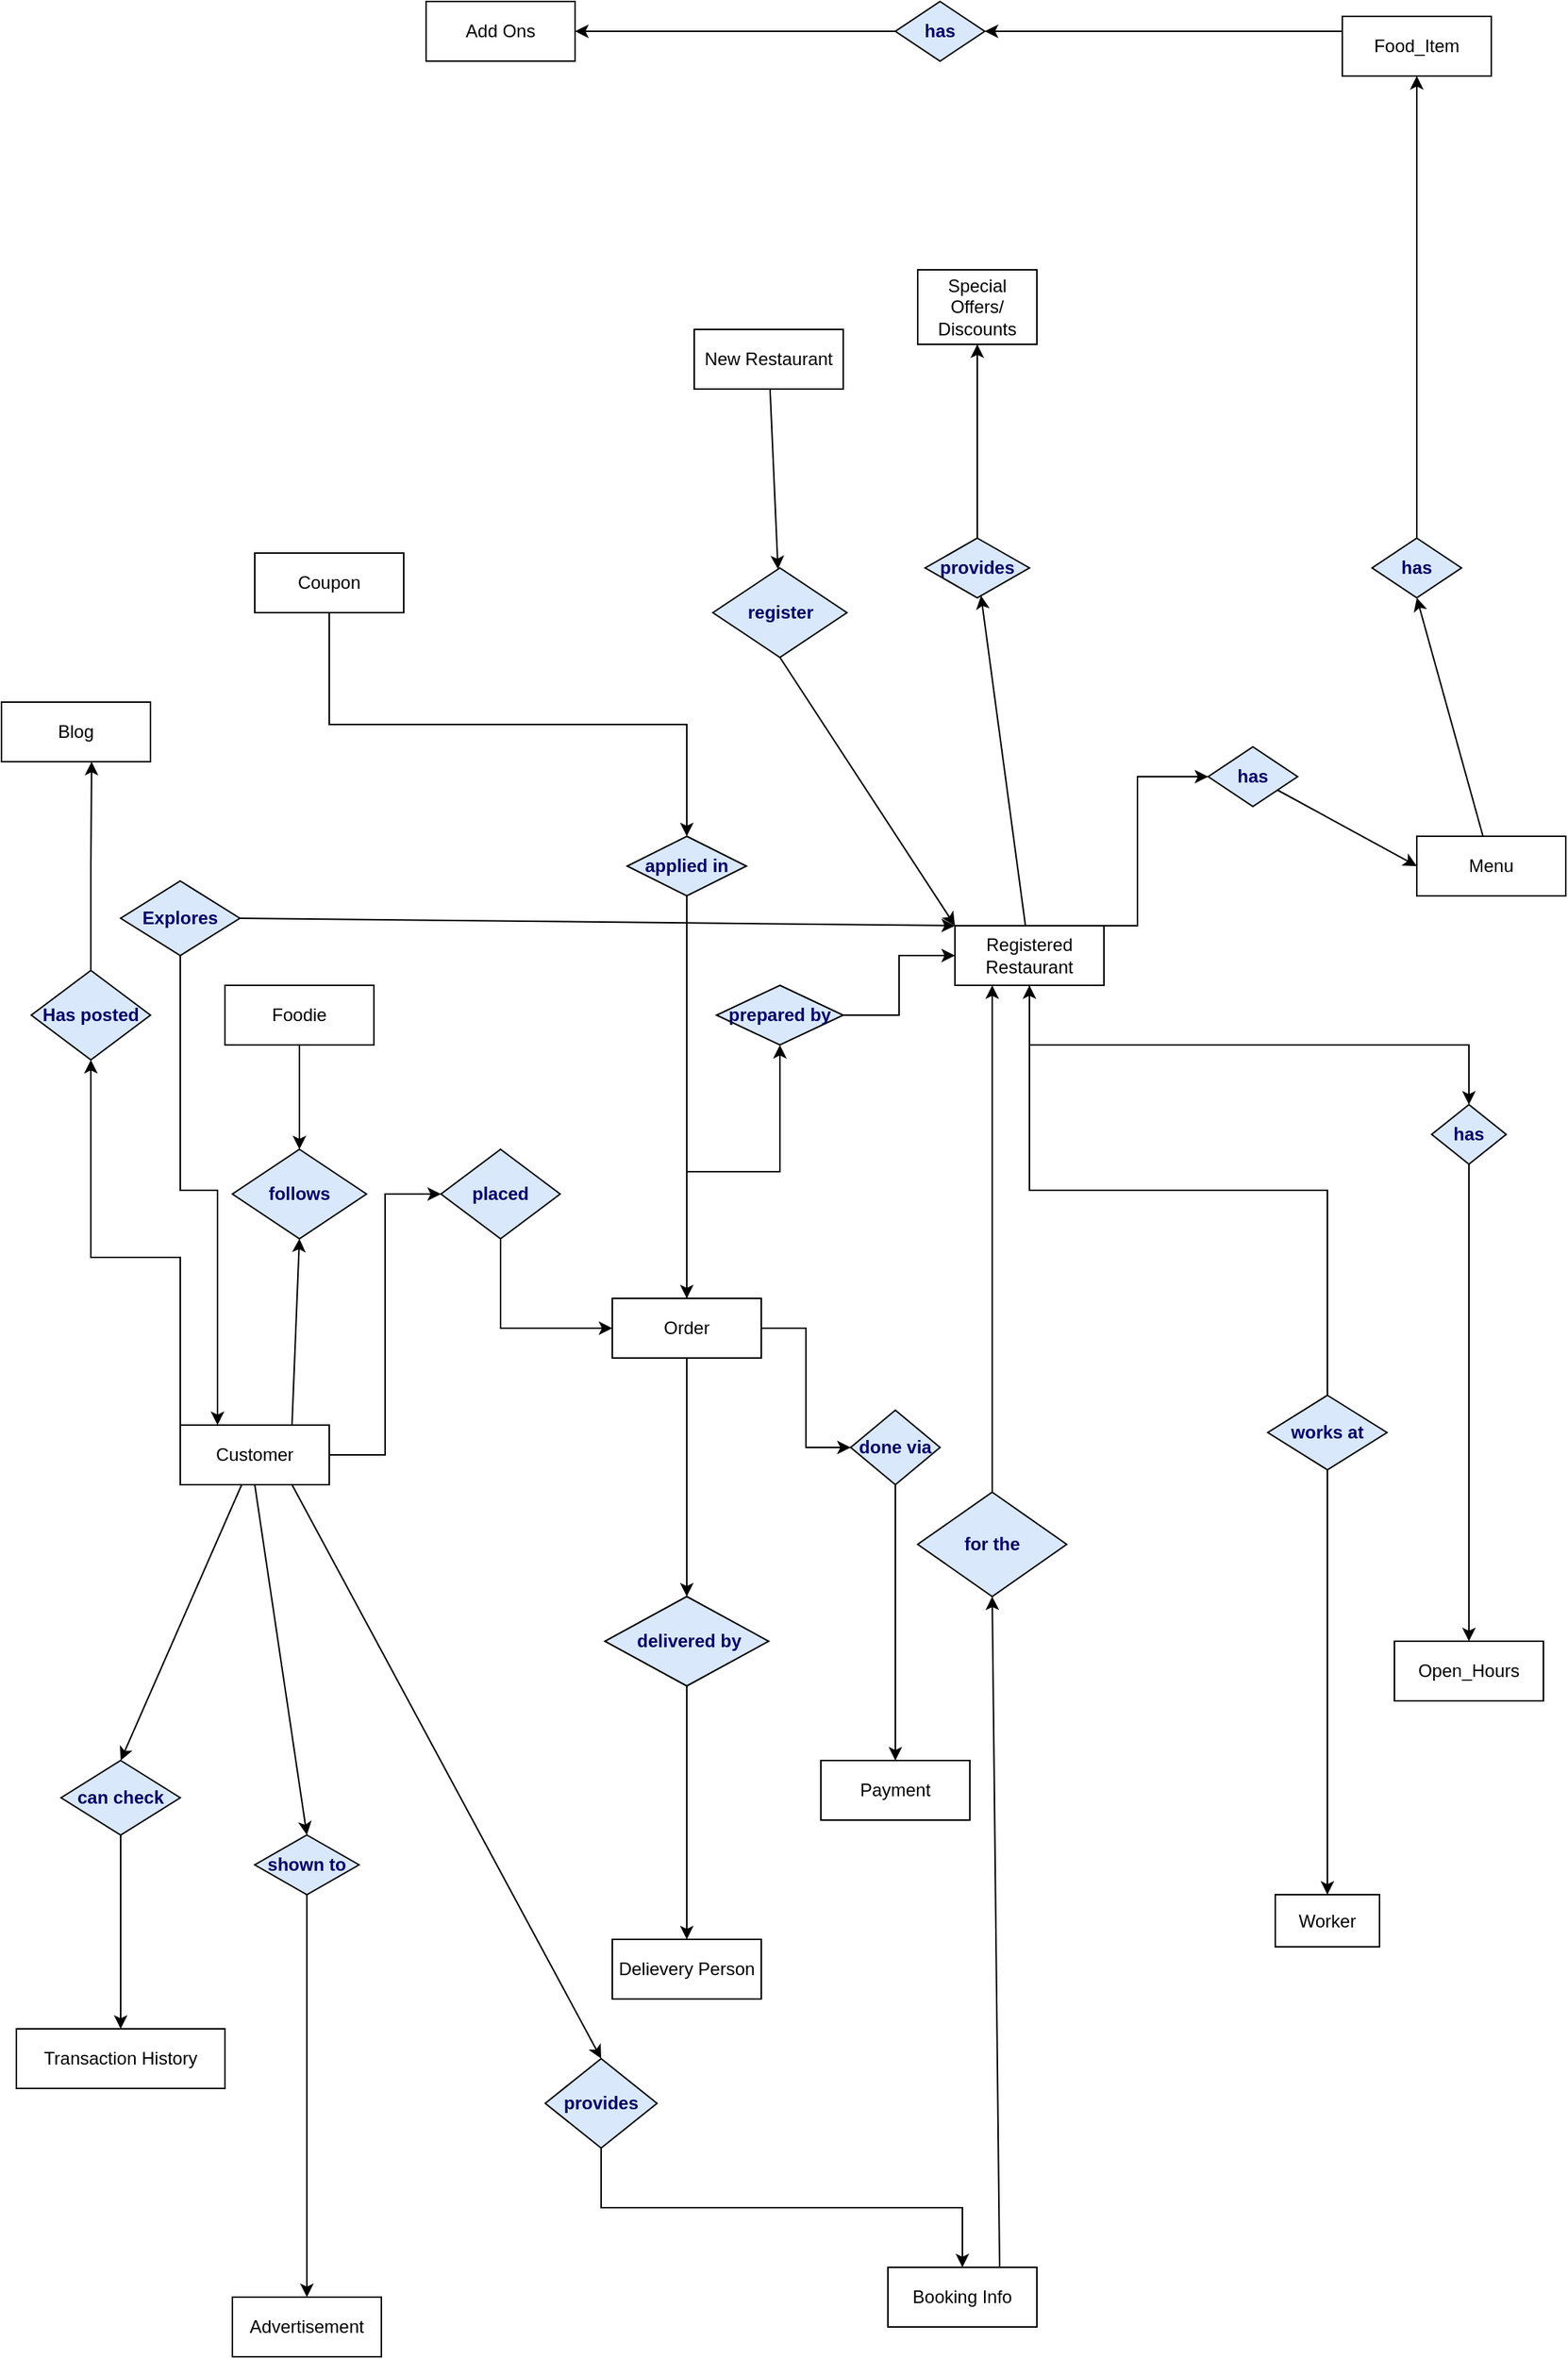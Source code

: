 <mxfile version="22.1.16" type="github">
  <diagram id="R2lEEEUBdFMjLlhIrx00" name="Page-1">
    <mxGraphModel dx="1500" dy="883" grid="1" gridSize="10" guides="1" tooltips="1" connect="1" arrows="1" fold="1" page="1" pageScale="1" pageWidth="1100" pageHeight="1700" math="0" shadow="0" extFonts="Permanent Marker^https://fonts.googleapis.com/css?family=Permanent+Marker">
      <root>
        <mxCell id="0" />
        <mxCell id="1" parent="0" />
        <mxCell id="SwKZbsGES2z7DBq1MBqL-47" style="edgeStyle=elbowEdgeStyle;rounded=0;orthogonalLoop=1;jettySize=auto;elbow=vertical;html=1;exitX=0;exitY=0.5;exitDx=0;exitDy=0;" parent="1" source="SwKZbsGES2z7DBq1MBqL-1" target="SwKZbsGES2z7DBq1MBqL-16" edge="1">
          <mxGeometry relative="1" as="geometry" />
        </mxCell>
        <mxCell id="SwKZbsGES2z7DBq1MBqL-49" style="rounded=0;orthogonalLoop=1;jettySize=auto;elbow=vertical;html=1;exitX=0.75;exitY=0;exitDx=0;exitDy=0;entryX=0.5;entryY=1;entryDx=0;entryDy=0;" parent="1" source="SwKZbsGES2z7DBq1MBqL-1" target="SwKZbsGES2z7DBq1MBqL-24" edge="1">
          <mxGeometry relative="1" as="geometry" />
        </mxCell>
        <mxCell id="SwKZbsGES2z7DBq1MBqL-50" style="rounded=0;orthogonalLoop=1;jettySize=auto;html=1;exitX=1;exitY=0.5;exitDx=0;exitDy=0;entryX=0;entryY=0.5;entryDx=0;entryDy=0;edgeStyle=elbowEdgeStyle;" parent="1" source="SwKZbsGES2z7DBq1MBqL-1" target="SwKZbsGES2z7DBq1MBqL-32" edge="1">
          <mxGeometry relative="1" as="geometry" />
        </mxCell>
        <mxCell id="SwKZbsGES2z7DBq1MBqL-62" value="" style="rounded=0;orthogonalLoop=1;jettySize=auto;elbow=vertical;html=1;entryX=0.5;entryY=0;entryDx=0;entryDy=0;" parent="1" source="SwKZbsGES2z7DBq1MBqL-1" target="SwKZbsGES2z7DBq1MBqL-37" edge="1">
          <mxGeometry relative="1" as="geometry" />
        </mxCell>
        <mxCell id="SwKZbsGES2z7DBq1MBqL-90" style="rounded=0;orthogonalLoop=1;jettySize=auto;elbow=vertical;html=1;exitX=0.75;exitY=1;exitDx=0;exitDy=0;entryX=0.5;entryY=0;entryDx=0;entryDy=0;" parent="1" source="SwKZbsGES2z7DBq1MBqL-1" target="SwKZbsGES2z7DBq1MBqL-88" edge="1">
          <mxGeometry relative="1" as="geometry" />
        </mxCell>
        <mxCell id="eeaePBteNYfUoXrNK9nO-4" style="rounded=0;orthogonalLoop=1;jettySize=auto;html=1;exitX=0.5;exitY=1;exitDx=0;exitDy=0;entryX=0.5;entryY=0;entryDx=0;entryDy=0;" edge="1" parent="1" source="SwKZbsGES2z7DBq1MBqL-1" target="SwKZbsGES2z7DBq1MBqL-101">
          <mxGeometry relative="1" as="geometry" />
        </mxCell>
        <mxCell id="SwKZbsGES2z7DBq1MBqL-1" value="Customer" style="whiteSpace=wrap;html=1;align=center;" parent="1" vertex="1">
          <mxGeometry x="130" y="1015" width="100" height="40" as="geometry" />
        </mxCell>
        <mxCell id="SwKZbsGES2z7DBq1MBqL-48" style="rounded=0;orthogonalLoop=1;jettySize=auto;elbow=vertical;html=1;exitX=0.5;exitY=1;exitDx=0;exitDy=0;entryX=0.5;entryY=0;entryDx=0;entryDy=0;" parent="1" source="SwKZbsGES2z7DBq1MBqL-2" target="SwKZbsGES2z7DBq1MBqL-24" edge="1">
          <mxGeometry relative="1" as="geometry" />
        </mxCell>
        <mxCell id="SwKZbsGES2z7DBq1MBqL-2" value="Foodie" style="whiteSpace=wrap;html=1;align=center;" parent="1" vertex="1">
          <mxGeometry x="160" y="720" width="100" height="40" as="geometry" />
        </mxCell>
        <mxCell id="SwKZbsGES2z7DBq1MBqL-3" value="Delievery Person" style="whiteSpace=wrap;html=1;align=center;" parent="1" vertex="1">
          <mxGeometry x="420" y="1360" width="100" height="40" as="geometry" />
        </mxCell>
        <mxCell id="SwKZbsGES2z7DBq1MBqL-4" value="Transaction History" style="whiteSpace=wrap;html=1;align=center;" parent="1" vertex="1">
          <mxGeometry x="20" y="1420" width="140" height="40" as="geometry" />
        </mxCell>
        <mxCell id="SwKZbsGES2z7DBq1MBqL-5" value="Blog" style="whiteSpace=wrap;html=1;align=center;" parent="1" vertex="1">
          <mxGeometry x="10" y="530" width="100" height="40" as="geometry" />
        </mxCell>
        <mxCell id="SwKZbsGES2z7DBq1MBqL-52" style="rounded=0;orthogonalLoop=1;jettySize=auto;html=1;exitX=0.5;exitY=0;exitDx=0;exitDy=0;entryX=0.5;entryY=1;entryDx=0;entryDy=0;edgeStyle=elbowEdgeStyle;elbow=vertical;" parent="1" source="SwKZbsGES2z7DBq1MBqL-6" target="SwKZbsGES2z7DBq1MBqL-34" edge="1">
          <mxGeometry relative="1" as="geometry" />
        </mxCell>
        <mxCell id="SwKZbsGES2z7DBq1MBqL-60" value="" style="rounded=0;orthogonalLoop=1;jettySize=auto;elbow=vertical;html=1;" parent="1" source="SwKZbsGES2z7DBq1MBqL-6" target="SwKZbsGES2z7DBq1MBqL-36" edge="1">
          <mxGeometry relative="1" as="geometry" />
        </mxCell>
        <mxCell id="SwKZbsGES2z7DBq1MBqL-77" style="rounded=0;orthogonalLoop=1;jettySize=auto;html=1;exitX=1;exitY=0.5;exitDx=0;exitDy=0;entryX=0;entryY=0.5;entryDx=0;entryDy=0;edgeStyle=elbowEdgeStyle;" parent="1" source="SwKZbsGES2z7DBq1MBqL-6" target="SwKZbsGES2z7DBq1MBqL-33" edge="1">
          <mxGeometry relative="1" as="geometry" />
        </mxCell>
        <mxCell id="SwKZbsGES2z7DBq1MBqL-6" value="Order" style="whiteSpace=wrap;html=1;align=center;" parent="1" vertex="1">
          <mxGeometry x="420" y="930" width="100" height="40" as="geometry" />
        </mxCell>
        <mxCell id="SwKZbsGES2z7DBq1MBqL-68" value="" style="rounded=0;orthogonalLoop=1;jettySize=auto;elbow=vertical;html=1;" parent="1" source="SwKZbsGES2z7DBq1MBqL-7" target="SwKZbsGES2z7DBq1MBqL-45" edge="1">
          <mxGeometry relative="1" as="geometry" />
        </mxCell>
        <mxCell id="SwKZbsGES2z7DBq1MBqL-71" value="" style="edgeStyle=elbowEdgeStyle;rounded=0;orthogonalLoop=1;jettySize=auto;elbow=vertical;html=1;" parent="1" source="SwKZbsGES2z7DBq1MBqL-7" target="SwKZbsGES2z7DBq1MBqL-70" edge="1">
          <mxGeometry relative="1" as="geometry" />
        </mxCell>
        <mxCell id="SwKZbsGES2z7DBq1MBqL-75" style="edgeStyle=elbowEdgeStyle;rounded=0;orthogonalLoop=1;jettySize=auto;html=1;entryX=0;entryY=0.5;entryDx=0;entryDy=0;exitX=0.75;exitY=0;exitDx=0;exitDy=0;" parent="1" source="SwKZbsGES2z7DBq1MBqL-7" target="SwKZbsGES2z7DBq1MBqL-35" edge="1">
          <mxGeometry relative="1" as="geometry">
            <mxPoint x="550" y="790" as="sourcePoint" />
          </mxGeometry>
        </mxCell>
        <mxCell id="SwKZbsGES2z7DBq1MBqL-7" value="Registered Restaurant" style="whiteSpace=wrap;html=1;align=center;" parent="1" vertex="1">
          <mxGeometry x="650" y="680" width="100" height="40" as="geometry" />
        </mxCell>
        <mxCell id="SwKZbsGES2z7DBq1MBqL-58" value="" style="rounded=0;orthogonalLoop=1;jettySize=auto;elbow=vertical;html=1;entryX=0.5;entryY=1;entryDx=0;entryDy=0;" parent="1" source="SwKZbsGES2z7DBq1MBqL-8" target="SwKZbsGES2z7DBq1MBqL-38" edge="1">
          <mxGeometry relative="1" as="geometry" />
        </mxCell>
        <mxCell id="SwKZbsGES2z7DBq1MBqL-8" value="Menu" style="whiteSpace=wrap;html=1;align=center;" parent="1" vertex="1">
          <mxGeometry x="960" y="620" width="100" height="40" as="geometry" />
        </mxCell>
        <mxCell id="SwKZbsGES2z7DBq1MBqL-95" value="" style="edgeStyle=elbowEdgeStyle;rounded=0;orthogonalLoop=1;jettySize=auto;elbow=vertical;html=1;entryX=1;entryY=0.5;entryDx=0;entryDy=0;" parent="1" source="SwKZbsGES2z7DBq1MBqL-9" target="SwKZbsGES2z7DBq1MBqL-40" edge="1">
          <mxGeometry relative="1" as="geometry" />
        </mxCell>
        <mxCell id="SwKZbsGES2z7DBq1MBqL-9" value="Food_Item" style="whiteSpace=wrap;html=1;align=center;" parent="1" vertex="1">
          <mxGeometry x="910" y="70" width="100" height="40" as="geometry" />
        </mxCell>
        <mxCell id="SwKZbsGES2z7DBq1MBqL-10" value="Add Ons" style="whiteSpace=wrap;html=1;align=center;" parent="1" vertex="1">
          <mxGeometry x="295" y="60" width="100" height="40" as="geometry" />
        </mxCell>
        <mxCell id="SwKZbsGES2z7DBq1MBqL-11" value="Open_Hours" style="whiteSpace=wrap;html=1;align=center;" parent="1" vertex="1">
          <mxGeometry x="945" y="1160" width="100" height="40" as="geometry" />
        </mxCell>
        <mxCell id="SwKZbsGES2z7DBq1MBqL-65" value="" style="rounded=0;orthogonalLoop=1;jettySize=auto;elbow=vertical;html=1;" parent="1" source="SwKZbsGES2z7DBq1MBqL-12" target="SwKZbsGES2z7DBq1MBqL-42" edge="1">
          <mxGeometry relative="1" as="geometry" />
        </mxCell>
        <mxCell id="SwKZbsGES2z7DBq1MBqL-12" value="New Restaurant" style="whiteSpace=wrap;html=1;align=center;" parent="1" vertex="1">
          <mxGeometry x="475" y="280" width="100" height="40" as="geometry" />
        </mxCell>
        <mxCell id="SwKZbsGES2z7DBq1MBqL-80" value="" style="edgeStyle=elbowEdgeStyle;rounded=0;orthogonalLoop=1;jettySize=auto;elbow=vertical;html=1;" parent="1" source="SwKZbsGES2z7DBq1MBqL-13" target="SwKZbsGES2z7DBq1MBqL-41" edge="1">
          <mxGeometry relative="1" as="geometry" />
        </mxCell>
        <mxCell id="SwKZbsGES2z7DBq1MBqL-13" value="Coupon" style="whiteSpace=wrap;html=1;align=center;" parent="1" vertex="1">
          <mxGeometry x="180" y="430" width="100" height="40" as="geometry" />
        </mxCell>
        <mxCell id="SwKZbsGES2z7DBq1MBqL-14" value="Payment" style="whiteSpace=wrap;html=1;align=center;" parent="1" vertex="1">
          <mxGeometry x="560" y="1240" width="100" height="40" as="geometry" />
        </mxCell>
        <mxCell id="SwKZbsGES2z7DBq1MBqL-15" style="edgeStyle=orthogonalEdgeStyle;rounded=0;orthogonalLoop=1;jettySize=auto;html=1;exitX=0.5;exitY=1;exitDx=0;exitDy=0;" parent="1" source="SwKZbsGES2z7DBq1MBqL-1" target="SwKZbsGES2z7DBq1MBqL-1" edge="1">
          <mxGeometry relative="1" as="geometry" />
        </mxCell>
        <mxCell id="SwKZbsGES2z7DBq1MBqL-16" value="Has posted" style="shape=rhombus;perimeter=rhombusPerimeter;whiteSpace=wrap;html=1;align=center;fillColor=#dae8fc;strokeColor=default;fontStyle=1;fontColor=#000066;labelBorderColor=none;fillStyle=solid;rounded=0;shadow=0;strokeWidth=1;" parent="1" vertex="1">
          <mxGeometry x="30" y="710" width="80" height="60" as="geometry" />
        </mxCell>
        <mxCell id="SwKZbsGES2z7DBq1MBqL-24" value="follows" style="shape=rhombus;perimeter=rhombusPerimeter;whiteSpace=wrap;html=1;align=center;fillColor=#dae8fc;strokeColor=default;fontStyle=1;fontColor=#000066;labelBorderColor=none;fillStyle=solid;rounded=0;shadow=0;strokeWidth=1;" parent="1" vertex="1">
          <mxGeometry x="165" y="830" width="90" height="60" as="geometry" />
        </mxCell>
        <mxCell id="eeaePBteNYfUoXrNK9nO-10" style="edgeStyle=orthogonalEdgeStyle;rounded=0;orthogonalLoop=1;jettySize=auto;html=1;exitX=0.5;exitY=1;exitDx=0;exitDy=0;entryX=0;entryY=0.5;entryDx=0;entryDy=0;" edge="1" parent="1" source="SwKZbsGES2z7DBq1MBqL-32" target="SwKZbsGES2z7DBq1MBqL-6">
          <mxGeometry relative="1" as="geometry" />
        </mxCell>
        <mxCell id="SwKZbsGES2z7DBq1MBqL-32" value="placed" style="shape=rhombus;perimeter=rhombusPerimeter;whiteSpace=wrap;html=1;align=center;fillColor=#dae8fc;strokeColor=default;fontStyle=1;fontColor=#000066;labelBorderColor=none;fillStyle=solid;rounded=0;shadow=0;strokeWidth=1;" parent="1" vertex="1">
          <mxGeometry x="305" y="830" width="80" height="60" as="geometry" />
        </mxCell>
        <mxCell id="SwKZbsGES2z7DBq1MBqL-78" value="" style="edgeStyle=elbowEdgeStyle;rounded=0;orthogonalLoop=1;jettySize=auto;elbow=vertical;html=1;" parent="1" source="SwKZbsGES2z7DBq1MBqL-33" target="SwKZbsGES2z7DBq1MBqL-14" edge="1">
          <mxGeometry relative="1" as="geometry" />
        </mxCell>
        <mxCell id="SwKZbsGES2z7DBq1MBqL-33" value="done via" style="shape=rhombus;perimeter=rhombusPerimeter;whiteSpace=wrap;html=1;align=center;fillColor=#dae8fc;strokeColor=default;fontStyle=1;fontColor=#000066;labelBorderColor=none;fillStyle=solid;rounded=0;shadow=0;strokeWidth=1;" parent="1" vertex="1">
          <mxGeometry x="580" y="1005" width="60" height="50" as="geometry" />
        </mxCell>
        <mxCell id="SwKZbsGES2z7DBq1MBqL-53" style="rounded=0;orthogonalLoop=1;jettySize=auto;html=1;exitX=1;exitY=0.5;exitDx=0;exitDy=0;edgeStyle=elbowEdgeStyle;" parent="1" source="SwKZbsGES2z7DBq1MBqL-34" target="SwKZbsGES2z7DBq1MBqL-7" edge="1">
          <mxGeometry relative="1" as="geometry">
            <mxPoint x="540" y="850" as="targetPoint" />
          </mxGeometry>
        </mxCell>
        <mxCell id="SwKZbsGES2z7DBq1MBqL-34" value="prepared by" style="shape=rhombus;perimeter=rhombusPerimeter;whiteSpace=wrap;html=1;align=center;fillColor=#dae8fc;strokeColor=default;fontStyle=1;fontColor=#000066;labelBorderColor=none;fillStyle=solid;rounded=0;shadow=0;strokeWidth=1;" parent="1" vertex="1">
          <mxGeometry x="490" y="720" width="85" height="40" as="geometry" />
        </mxCell>
        <mxCell id="SwKZbsGES2z7DBq1MBqL-76" value="" style="rounded=0;orthogonalLoop=1;jettySize=auto;elbow=vertical;html=1;entryX=0;entryY=0.5;entryDx=0;entryDy=0;" parent="1" source="SwKZbsGES2z7DBq1MBqL-35" target="SwKZbsGES2z7DBq1MBqL-8" edge="1">
          <mxGeometry relative="1" as="geometry" />
        </mxCell>
        <mxCell id="SwKZbsGES2z7DBq1MBqL-35" value="has" style="shape=rhombus;perimeter=rhombusPerimeter;whiteSpace=wrap;html=1;align=center;fillColor=#dae8fc;strokeColor=default;fontStyle=1;fontColor=#000066;labelBorderColor=none;fillStyle=solid;rounded=0;shadow=0;strokeWidth=1;" parent="1" vertex="1">
          <mxGeometry x="820" y="560" width="60" height="40" as="geometry" />
        </mxCell>
        <mxCell id="SwKZbsGES2z7DBq1MBqL-61" value="" style="edgeStyle=elbowEdgeStyle;rounded=0;orthogonalLoop=1;jettySize=auto;elbow=vertical;html=1;" parent="1" source="SwKZbsGES2z7DBq1MBqL-36" target="SwKZbsGES2z7DBq1MBqL-3" edge="1">
          <mxGeometry relative="1" as="geometry" />
        </mxCell>
        <mxCell id="SwKZbsGES2z7DBq1MBqL-36" value="&amp;nbsp;delivered by" style="shape=rhombus;perimeter=rhombusPerimeter;whiteSpace=wrap;html=1;align=center;fillColor=#dae8fc;strokeColor=default;fontStyle=1;fontColor=#000066;labelBorderColor=none;fillStyle=solid;rounded=0;shadow=0;strokeWidth=1;" parent="1" vertex="1">
          <mxGeometry x="415" y="1130" width="110" height="60" as="geometry" />
        </mxCell>
        <mxCell id="SwKZbsGES2z7DBq1MBqL-63" value="" style="edgeStyle=elbowEdgeStyle;rounded=0;orthogonalLoop=1;jettySize=auto;elbow=vertical;html=1;" parent="1" source="SwKZbsGES2z7DBq1MBqL-37" target="SwKZbsGES2z7DBq1MBqL-4" edge="1">
          <mxGeometry relative="1" as="geometry" />
        </mxCell>
        <mxCell id="SwKZbsGES2z7DBq1MBqL-37" value="can check" style="shape=rhombus;perimeter=rhombusPerimeter;whiteSpace=wrap;html=1;align=center;fillColor=#dae8fc;strokeColor=default;fontStyle=1;fontColor=#000066;labelBorderColor=none;fillStyle=solid;rounded=0;shadow=0;strokeWidth=1;" parent="1" vertex="1">
          <mxGeometry x="50" y="1240" width="80" height="50" as="geometry" />
        </mxCell>
        <mxCell id="SwKZbsGES2z7DBq1MBqL-97" style="rounded=0;orthogonalLoop=1;jettySize=auto;elbow=vertical;html=1;exitX=0.5;exitY=0;exitDx=0;exitDy=0;" parent="1" source="SwKZbsGES2z7DBq1MBqL-38" target="SwKZbsGES2z7DBq1MBqL-9" edge="1">
          <mxGeometry relative="1" as="geometry" />
        </mxCell>
        <mxCell id="SwKZbsGES2z7DBq1MBqL-38" value="has" style="shape=rhombus;perimeter=rhombusPerimeter;whiteSpace=wrap;html=1;align=center;fillColor=#dae8fc;strokeColor=default;fontStyle=1;fontColor=#000066;labelBorderColor=none;fillStyle=solid;rounded=0;shadow=0;strokeWidth=1;" parent="1" vertex="1">
          <mxGeometry x="930" y="420" width="60" height="40" as="geometry" />
        </mxCell>
        <mxCell id="SwKZbsGES2z7DBq1MBqL-39" value="Special Offers/ Discounts" style="whiteSpace=wrap;html=1;align=center;" parent="1" vertex="1">
          <mxGeometry x="625" y="240" width="80" height="50" as="geometry" />
        </mxCell>
        <mxCell id="SwKZbsGES2z7DBq1MBqL-96" style="rounded=0;orthogonalLoop=1;jettySize=auto;elbow=vertical;html=1;exitX=0;exitY=0.5;exitDx=0;exitDy=0;entryX=1;entryY=0.5;entryDx=0;entryDy=0;" parent="1" source="SwKZbsGES2z7DBq1MBqL-40" target="SwKZbsGES2z7DBq1MBqL-10" edge="1">
          <mxGeometry relative="1" as="geometry">
            <mxPoint x="480" y="539.526" as="targetPoint" />
          </mxGeometry>
        </mxCell>
        <mxCell id="SwKZbsGES2z7DBq1MBqL-40" value="has" style="shape=rhombus;perimeter=rhombusPerimeter;whiteSpace=wrap;html=1;align=center;fillColor=#dae8fc;strokeColor=default;fontStyle=1;fontColor=#000066;labelBorderColor=none;fillStyle=solid;rounded=0;shadow=0;strokeWidth=1;" parent="1" vertex="1">
          <mxGeometry x="610" y="60" width="60" height="40" as="geometry" />
        </mxCell>
        <mxCell id="SwKZbsGES2z7DBq1MBqL-82" style="rounded=0;orthogonalLoop=1;jettySize=auto;elbow=vertical;html=1;exitX=0.5;exitY=1;exitDx=0;exitDy=0;entryX=0.5;entryY=0;entryDx=0;entryDy=0;" parent="1" source="SwKZbsGES2z7DBq1MBqL-41" target="SwKZbsGES2z7DBq1MBqL-6" edge="1">
          <mxGeometry relative="1" as="geometry" />
        </mxCell>
        <mxCell id="SwKZbsGES2z7DBq1MBqL-41" value="applied in" style="shape=rhombus;perimeter=rhombusPerimeter;whiteSpace=wrap;html=1;align=center;fillColor=#dae8fc;strokeColor=default;fontStyle=1;fontColor=#000066;labelBorderColor=none;fillStyle=solid;rounded=0;shadow=0;strokeWidth=1;" parent="1" vertex="1">
          <mxGeometry x="430" y="620" width="80" height="40" as="geometry" />
        </mxCell>
        <mxCell id="eeaePBteNYfUoXrNK9nO-8" style="edgeStyle=none;rounded=0;orthogonalLoop=1;jettySize=auto;html=1;exitX=0.5;exitY=1;exitDx=0;exitDy=0;entryX=0;entryY=0;entryDx=0;entryDy=0;" edge="1" parent="1" source="SwKZbsGES2z7DBq1MBqL-42" target="SwKZbsGES2z7DBq1MBqL-7">
          <mxGeometry relative="1" as="geometry" />
        </mxCell>
        <mxCell id="SwKZbsGES2z7DBq1MBqL-42" value="register" style="shape=rhombus;perimeter=rhombusPerimeter;whiteSpace=wrap;html=1;align=center;fillColor=#dae8fc;strokeColor=default;fontStyle=1;fontColor=#000066;labelBorderColor=none;fillStyle=solid;rounded=0;shadow=0;strokeWidth=1;" parent="1" vertex="1">
          <mxGeometry x="487.5" y="440" width="90" height="60" as="geometry" />
        </mxCell>
        <mxCell id="SwKZbsGES2z7DBq1MBqL-43" value="Worker" style="whiteSpace=wrap;html=1;align=center;" parent="1" vertex="1">
          <mxGeometry x="865" y="1330" width="70" height="35" as="geometry" />
        </mxCell>
        <mxCell id="SwKZbsGES2z7DBq1MBqL-59" value="" style="edgeStyle=elbowEdgeStyle;rounded=0;orthogonalLoop=1;jettySize=auto;elbow=vertical;html=1;" parent="1" source="SwKZbsGES2z7DBq1MBqL-44" target="SwKZbsGES2z7DBq1MBqL-43" edge="1">
          <mxGeometry relative="1" as="geometry" />
        </mxCell>
        <mxCell id="SwKZbsGES2z7DBq1MBqL-44" value="works at" style="shape=rhombus;perimeter=rhombusPerimeter;whiteSpace=wrap;html=1;align=center;fillColor=#dae8fc;strokeColor=default;fontStyle=1;fontColor=#000066;labelBorderColor=none;fillStyle=solid;rounded=0;shadow=0;strokeWidth=1;" parent="1" vertex="1">
          <mxGeometry x="860" y="995" width="80" height="50" as="geometry" />
        </mxCell>
        <mxCell id="SwKZbsGES2z7DBq1MBqL-69" value="" style="edgeStyle=elbowEdgeStyle;rounded=0;orthogonalLoop=1;jettySize=auto;elbow=vertical;html=1;" parent="1" source="SwKZbsGES2z7DBq1MBqL-45" target="SwKZbsGES2z7DBq1MBqL-39" edge="1">
          <mxGeometry relative="1" as="geometry" />
        </mxCell>
        <mxCell id="SwKZbsGES2z7DBq1MBqL-45" value="provides" style="shape=rhombus;perimeter=rhombusPerimeter;whiteSpace=wrap;html=1;align=center;fillColor=#dae8fc;strokeColor=default;fontStyle=1;fontColor=#000066;labelBorderColor=none;fillStyle=solid;rounded=0;shadow=0;strokeWidth=1;" parent="1" vertex="1">
          <mxGeometry x="630" y="420" width="70" height="40" as="geometry" />
        </mxCell>
        <mxCell id="SwKZbsGES2z7DBq1MBqL-92" style="rounded=0;orthogonalLoop=1;jettySize=auto;elbow=vertical;html=1;exitX=0.75;exitY=0;exitDx=0;exitDy=0;entryX=0.5;entryY=1;entryDx=0;entryDy=0;" parent="1" source="SwKZbsGES2z7DBq1MBqL-64" target="SwKZbsGES2z7DBq1MBqL-89" edge="1">
          <mxGeometry relative="1" as="geometry">
            <mxPoint x="620" y="1210" as="targetPoint" />
          </mxGeometry>
        </mxCell>
        <mxCell id="SwKZbsGES2z7DBq1MBqL-64" value="Booking Info" style="whiteSpace=wrap;html=1;align=center;" parent="1" vertex="1">
          <mxGeometry x="605" y="1580" width="100" height="40" as="geometry" />
        </mxCell>
        <mxCell id="SwKZbsGES2z7DBq1MBqL-74" value="" style="edgeStyle=elbowEdgeStyle;rounded=0;orthogonalLoop=1;jettySize=auto;elbow=vertical;html=1;" parent="1" source="SwKZbsGES2z7DBq1MBqL-70" target="SwKZbsGES2z7DBq1MBqL-11" edge="1">
          <mxGeometry relative="1" as="geometry" />
        </mxCell>
        <mxCell id="SwKZbsGES2z7DBq1MBqL-70" value="has" style="shape=rhombus;perimeter=rhombusPerimeter;whiteSpace=wrap;html=1;align=center;fillColor=#dae8fc;strokeColor=default;fontStyle=1;fontColor=#000066;labelBorderColor=none;fillStyle=solid;rounded=0;shadow=0;strokeWidth=1;" parent="1" vertex="1">
          <mxGeometry x="970" y="800" width="50" height="40" as="geometry" />
        </mxCell>
        <mxCell id="SwKZbsGES2z7DBq1MBqL-79" style="edgeStyle=elbowEdgeStyle;rounded=0;orthogonalLoop=1;jettySize=auto;elbow=vertical;html=1;exitX=0.5;exitY=0;exitDx=0;exitDy=0;entryX=0.5;entryY=1;entryDx=0;entryDy=0;" parent="1" source="SwKZbsGES2z7DBq1MBqL-44" target="SwKZbsGES2z7DBq1MBqL-7" edge="1">
          <mxGeometry relative="1" as="geometry" />
        </mxCell>
        <mxCell id="SwKZbsGES2z7DBq1MBqL-86" style="edgeStyle=elbowEdgeStyle;rounded=0;orthogonalLoop=1;jettySize=auto;elbow=vertical;html=1;exitX=0.5;exitY=1;exitDx=0;exitDy=0;entryX=0.25;entryY=0;entryDx=0;entryDy=0;" parent="1" source="SwKZbsGES2z7DBq1MBqL-85" target="SwKZbsGES2z7DBq1MBqL-1" edge="1">
          <mxGeometry relative="1" as="geometry" />
        </mxCell>
        <mxCell id="SwKZbsGES2z7DBq1MBqL-87" style="rounded=0;orthogonalLoop=1;jettySize=auto;html=1;entryX=0;entryY=0;entryDx=0;entryDy=0;exitX=1;exitY=0.5;exitDx=0;exitDy=0;" parent="1" source="SwKZbsGES2z7DBq1MBqL-85" target="SwKZbsGES2z7DBq1MBqL-7" edge="1">
          <mxGeometry relative="1" as="geometry" />
        </mxCell>
        <mxCell id="SwKZbsGES2z7DBq1MBqL-85" value="Explores" style="shape=rhombus;perimeter=rhombusPerimeter;whiteSpace=wrap;html=1;align=center;fillColor=#dae8fc;strokeColor=default;fontStyle=1;fontColor=#000066;labelBorderColor=none;fillStyle=solid;rounded=0;shadow=0;strokeWidth=1;" parent="1" vertex="1">
          <mxGeometry x="90" y="650" width="80" height="50" as="geometry" />
        </mxCell>
        <mxCell id="SwKZbsGES2z7DBq1MBqL-91" style="rounded=0;orthogonalLoop=1;jettySize=auto;elbow=vertical;html=1;exitX=0.5;exitY=1;exitDx=0;exitDy=0;entryX=0.5;entryY=0;entryDx=0;entryDy=0;edgeStyle=orthogonalEdgeStyle;" parent="1" source="SwKZbsGES2z7DBq1MBqL-88" target="SwKZbsGES2z7DBq1MBqL-64" edge="1">
          <mxGeometry relative="1" as="geometry" />
        </mxCell>
        <mxCell id="SwKZbsGES2z7DBq1MBqL-88" value="provides" style="shape=rhombus;perimeter=rhombusPerimeter;whiteSpace=wrap;html=1;align=center;fillColor=#dae8fc;strokeColor=default;fontStyle=1;fontColor=#000066;labelBorderColor=none;fillStyle=solid;rounded=0;shadow=0;strokeWidth=1;" parent="1" vertex="1">
          <mxGeometry x="375" y="1440" width="75" height="60" as="geometry" />
        </mxCell>
        <mxCell id="SwKZbsGES2z7DBq1MBqL-93" style="rounded=0;orthogonalLoop=1;jettySize=auto;elbow=vertical;html=1;entryX=0.25;entryY=1;entryDx=0;entryDy=0;exitX=0.5;exitY=0;exitDx=0;exitDy=0;" parent="1" source="SwKZbsGES2z7DBq1MBqL-89" target="SwKZbsGES2z7DBq1MBqL-7" edge="1">
          <mxGeometry relative="1" as="geometry" />
        </mxCell>
        <mxCell id="SwKZbsGES2z7DBq1MBqL-89" value="for the" style="shape=rhombus;perimeter=rhombusPerimeter;whiteSpace=wrap;html=1;align=center;fillColor=#dae8fc;strokeColor=default;fontStyle=1;fontColor=#000066;labelBorderColor=none;fillStyle=solid;rounded=0;shadow=0;strokeWidth=1;" parent="1" vertex="1">
          <mxGeometry x="625" y="1060" width="100" height="70" as="geometry" />
        </mxCell>
        <mxCell id="SwKZbsGES2z7DBq1MBqL-100" value="Advertisement" style="whiteSpace=wrap;html=1;align=center;" parent="1" vertex="1">
          <mxGeometry x="165" y="1600" width="100" height="40" as="geometry" />
        </mxCell>
        <mxCell id="eeaePBteNYfUoXrNK9nO-5" style="rounded=0;orthogonalLoop=1;jettySize=auto;html=1;exitX=0.5;exitY=1;exitDx=0;exitDy=0;entryX=0.5;entryY=0;entryDx=0;entryDy=0;" edge="1" parent="1" source="SwKZbsGES2z7DBq1MBqL-101" target="SwKZbsGES2z7DBq1MBqL-100">
          <mxGeometry relative="1" as="geometry" />
        </mxCell>
        <mxCell id="SwKZbsGES2z7DBq1MBqL-101" value="shown to" style="shape=rhombus;perimeter=rhombusPerimeter;whiteSpace=wrap;html=1;align=center;fillColor=#dae8fc;strokeColor=default;fontStyle=1;fontColor=#000066;labelBorderColor=none;fillStyle=solid;rounded=0;shadow=0;strokeWidth=1;" parent="1" vertex="1">
          <mxGeometry x="180" y="1290" width="70" height="40" as="geometry" />
        </mxCell>
        <mxCell id="eeaePBteNYfUoXrNK9nO-2" style="edgeStyle=orthogonalEdgeStyle;rounded=0;orthogonalLoop=1;jettySize=auto;html=1;exitX=0.5;exitY=0;exitDx=0;exitDy=0;entryX=0.605;entryY=1;entryDx=0;entryDy=0;entryPerimeter=0;" edge="1" parent="1" source="SwKZbsGES2z7DBq1MBqL-16" target="SwKZbsGES2z7DBq1MBqL-5">
          <mxGeometry relative="1" as="geometry" />
        </mxCell>
      </root>
    </mxGraphModel>
  </diagram>
</mxfile>
